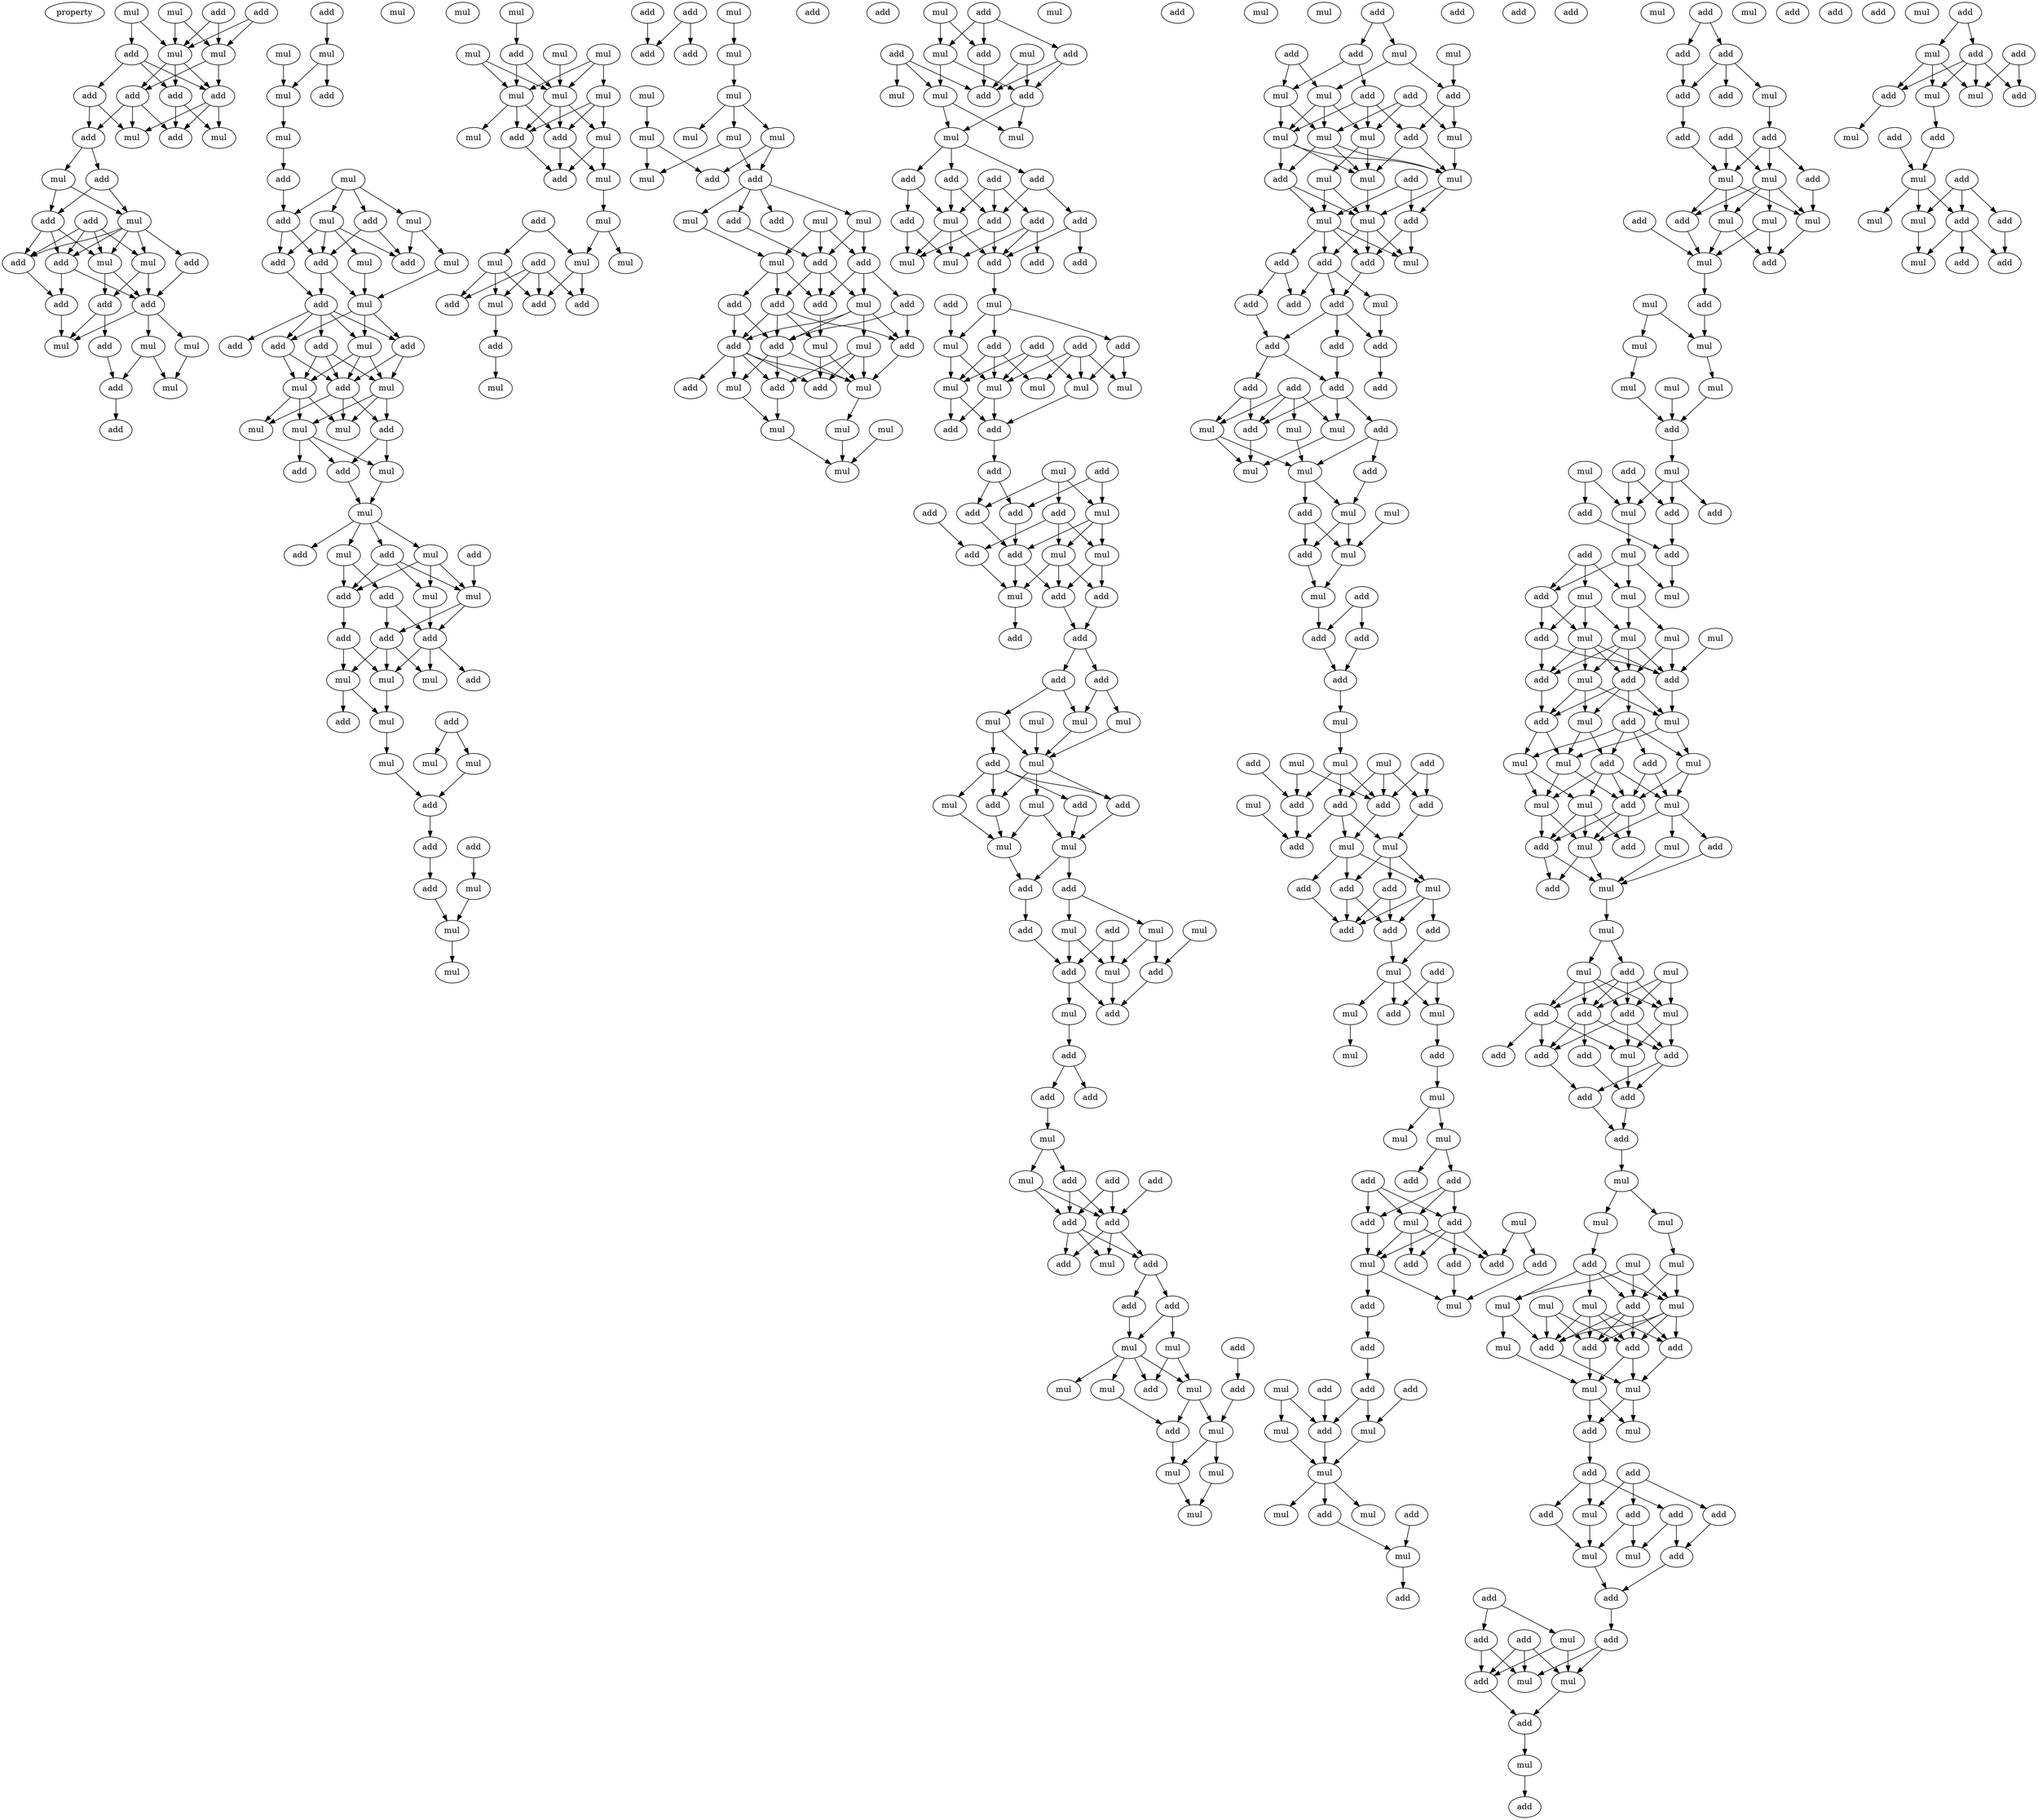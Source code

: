 digraph {
    node [fontcolor=black]
    property [mul=2,lf=1.8]
    0 [ label = mul ];
    1 [ label = mul ];
    2 [ label = add ];
    3 [ label = add ];
    4 [ label = mul ];
    5 [ label = mul ];
    6 [ label = add ];
    7 [ label = add ];
    8 [ label = add ];
    9 [ label = add ];
    10 [ label = add ];
    11 [ label = add ];
    12 [ label = add ];
    13 [ label = mul ];
    14 [ label = mul ];
    15 [ label = mul ];
    16 [ label = add ];
    17 [ label = add ];
    18 [ label = add ];
    19 [ label = mul ];
    20 [ label = mul ];
    21 [ label = mul ];
    22 [ label = add ];
    23 [ label = add ];
    24 [ label = add ];
    25 [ label = add ];
    26 [ label = add ];
    27 [ label = add ];
    28 [ label = mul ];
    29 [ label = mul ];
    30 [ label = mul ];
    31 [ label = add ];
    32 [ label = add ];
    33 [ label = mul ];
    34 [ label = add ];
    35 [ label = add ];
    36 [ label = mul ];
    37 [ label = mul ];
    38 [ label = mul ];
    39 [ label = add ];
    40 [ label = mul ];
    41 [ label = mul ];
    42 [ label = add ];
    43 [ label = mul ];
    44 [ label = add ];
    45 [ label = add ];
    46 [ label = mul ];
    47 [ label = add ];
    48 [ label = add ];
    49 [ label = mul ];
    50 [ label = add ];
    51 [ label = mul ];
    52 [ label = mul ];
    53 [ label = add ];
    54 [ label = add ];
    55 [ label = mul ];
    56 [ label = add ];
    57 [ label = add ];
    58 [ label = add ];
    59 [ label = add ];
    60 [ label = mul ];
    61 [ label = mul ];
    62 [ label = mul ];
    63 [ label = add ];
    64 [ label = mul ];
    65 [ label = mul ];
    66 [ label = add ];
    67 [ label = mul ];
    68 [ label = add ];
    69 [ label = mul ];
    70 [ label = add ];
    71 [ label = add ];
    72 [ label = add ];
    73 [ label = mul ];
    74 [ label = mul ];
    75 [ label = add ];
    76 [ label = mul ];
    77 [ label = add ];
    78 [ label = mul ];
    79 [ label = add ];
    80 [ label = add ];
    81 [ label = add ];
    82 [ label = add ];
    83 [ label = mul ];
    84 [ label = mul ];
    85 [ label = mul ];
    86 [ label = add ];
    87 [ label = add ];
    88 [ label = mul ];
    89 [ label = mul ];
    90 [ label = mul ];
    91 [ label = mul ];
    92 [ label = add ];
    93 [ label = add ];
    94 [ label = mul ];
    95 [ label = mul ];
    96 [ label = add ];
    97 [ label = add ];
    98 [ label = mul ];
    99 [ label = mul ];
    100 [ label = mul ];
    101 [ label = mul ];
    102 [ label = add ];
    103 [ label = mul ];
    104 [ label = mul ];
    105 [ label = mul ];
    106 [ label = mul ];
    107 [ label = mul ];
    108 [ label = mul ];
    109 [ label = add ];
    110 [ label = mul ];
    111 [ label = mul ];
    112 [ label = add ];
    113 [ label = add ];
    114 [ label = mul ];
    115 [ label = add ];
    116 [ label = mul ];
    117 [ label = mul ];
    118 [ label = add ];
    119 [ label = mul ];
    120 [ label = mul ];
    121 [ label = add ];
    122 [ label = add ];
    123 [ label = add ];
    124 [ label = mul ];
    125 [ label = add ];
    126 [ label = add ];
    127 [ label = add ];
    128 [ label = mul ];
    129 [ label = add ];
    130 [ label = add ];
    131 [ label = mul ];
    132 [ label = add ];
    133 [ label = add ];
    134 [ label = mul ];
    135 [ label = mul ];
    136 [ label = mul ];
    137 [ label = mul ];
    138 [ label = mul ];
    139 [ label = mul ];
    140 [ label = mul ];
    141 [ label = mul ];
    142 [ label = add ];
    143 [ label = add ];
    144 [ label = mul ];
    145 [ label = mul ];
    146 [ label = add ];
    147 [ label = add ];
    148 [ label = mul ];
    149 [ label = add ];
    150 [ label = add ];
    151 [ label = mul ];
    152 [ label = add ];
    153 [ label = add ];
    154 [ label = mul ];
    155 [ label = add ];
    156 [ label = add ];
    157 [ label = mul ];
    158 [ label = add ];
    159 [ label = add ];
    160 [ label = add ];
    161 [ label = mul ];
    162 [ label = add ];
    163 [ label = mul ];
    164 [ label = mul ];
    165 [ label = add ];
    166 [ label = add ];
    167 [ label = mul ];
    168 [ label = mul ];
    169 [ label = mul ];
    170 [ label = mul ];
    171 [ label = mul ];
    172 [ label = add ];
    173 [ label = add ];
    174 [ label = add ];
    175 [ label = mul ];
    176 [ label = add ];
    177 [ label = mul ];
    178 [ label = add ];
    179 [ label = add ];
    180 [ label = mul ];
    181 [ label = mul ];
    182 [ label = mul ];
    183 [ label = mul ];
    184 [ label = add ];
    185 [ label = add ];
    186 [ label = add ];
    187 [ label = add ];
    188 [ label = mul ];
    189 [ label = add ];
    190 [ label = add ];
    191 [ label = add ];
    192 [ label = add ];
    193 [ label = add ];
    194 [ label = mul ];
    195 [ label = mul ];
    196 [ label = add ];
    197 [ label = add ];
    198 [ label = mul ];
    199 [ label = add ];
    200 [ label = mul ];
    201 [ label = add ];
    202 [ label = add ];
    203 [ label = add ];
    204 [ label = add ];
    205 [ label = mul ];
    206 [ label = mul ];
    207 [ label = mul ];
    208 [ label = mul ];
    209 [ label = mul ];
    210 [ label = add ];
    211 [ label = add ];
    212 [ label = mul ];
    213 [ label = add ];
    214 [ label = add ];
    215 [ label = add ];
    216 [ label = add ];
    217 [ label = add ];
    218 [ label = mul ];
    219 [ label = add ];
    220 [ label = mul ];
    221 [ label = mul ];
    222 [ label = add ];
    223 [ label = add ];
    224 [ label = mul ];
    225 [ label = add ];
    226 [ label = add ];
    227 [ label = mul ];
    228 [ label = add ];
    229 [ label = add ];
    230 [ label = add ];
    231 [ label = add ];
    232 [ label = mul ];
    233 [ label = mul ];
    234 [ label = mul ];
    235 [ label = mul ];
    236 [ label = add ];
    237 [ label = mul ];
    238 [ label = add ];
    239 [ label = mul ];
    240 [ label = add ];
    241 [ label = mul ];
    242 [ label = add ];
    243 [ label = mul ];
    244 [ label = mul ];
    245 [ label = add ];
    246 [ label = add ];
    247 [ label = mul ];
    248 [ label = add ];
    249 [ label = mul ];
    250 [ label = add ];
    251 [ label = mul ];
    252 [ label = mul ];
    253 [ label = add ];
    254 [ label = add ];
    255 [ label = mul ];
    256 [ label = add ];
    257 [ label = add ];
    258 [ label = add ];
    259 [ label = add ];
    260 [ label = mul ];
    261 [ label = mul ];
    262 [ label = add ];
    263 [ label = add ];
    264 [ label = add ];
    265 [ label = add ];
    266 [ label = add ];
    267 [ label = add ];
    268 [ label = add ];
    269 [ label = mul ];
    270 [ label = add ];
    271 [ label = add ];
    272 [ label = add ];
    273 [ label = mul ];
    274 [ label = mul ];
    275 [ label = add ];
    276 [ label = mul ];
    277 [ label = add ];
    278 [ label = mul ];
    279 [ label = add ];
    280 [ label = mul ];
    281 [ label = mul ];
    282 [ label = add ];
    283 [ label = mul ];
    284 [ label = mul ];
    285 [ label = mul ];
    286 [ label = mul ];
    287 [ label = mul ];
    288 [ label = add ];
    289 [ label = mul ];
    290 [ label = add ];
    291 [ label = add ];
    292 [ label = mul ];
    293 [ label = add ];
    294 [ label = mul ];
    295 [ label = mul ];
    296 [ label = add ];
    297 [ label = add ];
    298 [ label = mul ];
    299 [ label = mul ];
    300 [ label = mul ];
    301 [ label = mul ];
    302 [ label = add ];
    303 [ label = add ];
    304 [ label = mul ];
    305 [ label = mul ];
    306 [ label = mul ];
    307 [ label = add ];
    308 [ label = add ];
    309 [ label = mul ];
    310 [ label = mul ];
    311 [ label = add ];
    312 [ label = mul ];
    313 [ label = add ];
    314 [ label = add ];
    315 [ label = add ];
    316 [ label = add ];
    317 [ label = add ];
    318 [ label = mul ];
    319 [ label = add ];
    320 [ label = add ];
    321 [ label = add ];
    322 [ label = add ];
    323 [ label = add ];
    324 [ label = add ];
    325 [ label = add ];
    326 [ label = add ];
    327 [ label = mul ];
    328 [ label = mul ];
    329 [ label = add ];
    330 [ label = mul ];
    331 [ label = mul ];
    332 [ label = mul ];
    333 [ label = add ];
    334 [ label = mul ];
    335 [ label = add ];
    336 [ label = mul ];
    337 [ label = add ];
    338 [ label = mul ];
    339 [ label = mul ];
    340 [ label = add ];
    341 [ label = add ];
    342 [ label = add ];
    343 [ label = add ];
    344 [ label = add ];
    345 [ label = add ];
    346 [ label = mul ];
    347 [ label = add ];
    348 [ label = mul ];
    349 [ label = add ];
    350 [ label = mul ];
    351 [ label = mul ];
    352 [ label = add ];
    353 [ label = add ];
    354 [ label = add ];
    355 [ label = mul ];
    356 [ label = add ];
    357 [ label = mul ];
    358 [ label = mul ];
    359 [ label = add ];
    360 [ label = add ];
    361 [ label = add ];
    362 [ label = add ];
    363 [ label = mul ];
    364 [ label = add ];
    365 [ label = add ];
    366 [ label = add ];
    367 [ label = mul ];
    368 [ label = add ];
    369 [ label = mul ];
    370 [ label = add ];
    371 [ label = mul ];
    372 [ label = mul ];
    373 [ label = add ];
    374 [ label = mul ];
    375 [ label = mul ];
    376 [ label = mul ];
    377 [ label = add ];
    378 [ label = add ];
    379 [ label = add ];
    380 [ label = mul ];
    381 [ label = add ];
    382 [ label = mul ];
    383 [ label = add ];
    384 [ label = mul ];
    385 [ label = add ];
    386 [ label = add ];
    387 [ label = add ];
    388 [ label = add ];
    389 [ label = mul ];
    390 [ label = add ];
    391 [ label = add ];
    392 [ label = mul ];
    393 [ label = add ];
    394 [ label = add ];
    395 [ label = add ];
    396 [ label = add ];
    397 [ label = mul ];
    398 [ label = mul ];
    399 [ label = mul ];
    400 [ label = add ];
    401 [ label = add ];
    402 [ label = mul ];
    403 [ label = mul ];
    404 [ label = add ];
    405 [ label = mul ];
    406 [ label = add ];
    407 [ label = mul ];
    408 [ label = add ];
    409 [ label = add ];
    410 [ label = add ];
    411 [ label = add ];
    412 [ label = add ];
    413 [ label = mul ];
    414 [ label = add ];
    415 [ label = add ];
    416 [ label = add ];
    417 [ label = mul ];
    418 [ label = mul ];
    419 [ label = add ];
    420 [ label = mul ];
    421 [ label = mul ];
    422 [ label = add ];
    423 [ label = add ];
    424 [ label = mul ];
    425 [ label = add ];
    426 [ label = mul ];
    427 [ label = add ];
    428 [ label = mul ];
    429 [ label = mul ];
    430 [ label = mul ];
    431 [ label = mul ];
    432 [ label = mul ];
    433 [ label = mul ];
    434 [ label = add ];
    435 [ label = mul ];
    436 [ label = add ];
    437 [ label = mul ];
    438 [ label = mul ];
    439 [ label = add ];
    440 [ label = add ];
    441 [ label = add ];
    442 [ label = add ];
    443 [ label = add ];
    444 [ label = mul ];
    445 [ label = mul ];
    446 [ label = add ];
    447 [ label = mul ];
    448 [ label = mul ];
    449 [ label = mul ];
    450 [ label = add ];
    451 [ label = mul ];
    452 [ label = mul ];
    453 [ label = mul ];
    454 [ label = mul ];
    455 [ label = add ];
    456 [ label = add ];
    457 [ label = add ];
    458 [ label = mul ];
    459 [ label = mul ];
    460 [ label = add ];
    461 [ label = add ];
    462 [ label = mul ];
    463 [ label = mul ];
    464 [ label = add ];
    465 [ label = mul ];
    466 [ label = add ];
    467 [ label = mul ];
    468 [ label = add ];
    469 [ label = mul ];
    470 [ label = mul ];
    471 [ label = mul ];
    472 [ label = mul ];
    473 [ label = add ];
    474 [ label = add ];
    475 [ label = add ];
    476 [ label = mul ];
    477 [ label = add ];
    478 [ label = mul ];
    479 [ label = mul ];
    480 [ label = mul ];
    481 [ label = add ];
    482 [ label = mul ];
    483 [ label = add ];
    484 [ label = add ];
    485 [ label = mul ];
    486 [ label = add ];
    487 [ label = add ];
    488 [ label = add ];
    489 [ label = add ];
    490 [ label = add ];
    491 [ label = mul ];
    492 [ label = add ];
    493 [ label = add ];
    494 [ label = add ];
    495 [ label = add ];
    496 [ label = add ];
    497 [ label = mul ];
    498 [ label = mul ];
    499 [ label = mul ];
    500 [ label = mul ];
    501 [ label = add ];
    502 [ label = mul ];
    503 [ label = mul ];
    504 [ label = add ];
    505 [ label = mul ];
    506 [ label = mul ];
    507 [ label = mul ];
    508 [ label = add ];
    509 [ label = mul ];
    510 [ label = add ];
    511 [ label = add ];
    512 [ label = add ];
    513 [ label = mul ];
    514 [ label = mul ];
    515 [ label = add ];
    516 [ label = mul ];
    517 [ label = add ];
    518 [ label = add ];
    519 [ label = add ];
    520 [ label = add ];
    521 [ label = add ];
    522 [ label = add ];
    523 [ label = add ];
    524 [ label = mul ];
    525 [ label = mul ];
    526 [ label = add ];
    527 [ label = mul ];
    528 [ label = add ];
    529 [ label = add ];
    530 [ label = add ];
    531 [ label = mul ];
    532 [ label = add ];
    533 [ label = add ];
    534 [ label = mul ];
    535 [ label = mul ];
    536 [ label = add ];
    537 [ label = add ];
    538 [ label = mul ];
    539 [ label = mul ];
    540 [ label = add ];
    541 [ label = add ];
    542 [ label = add ];
    543 [ label = mul ];
    544 [ label = add ];
    545 [ label = add ];
    546 [ label = mul ];
    547 [ label = mul ];
    548 [ label = add ];
    549 [ label = add ];
    550 [ label = mul ];
    551 [ label = add ];
    552 [ label = add ];
    553 [ label = mul ];
    554 [ label = add ];
    555 [ label = mul ];
    556 [ label = mul ];
    557 [ label = add ];
    558 [ label = mul ];
    559 [ label = add ];
    560 [ label = add ];
    0 -> 4 [ name = 0 ];
    0 -> 6 [ name = 1 ];
    1 -> 4 [ name = 2 ];
    1 -> 5 [ name = 3 ];
    2 -> 4 [ name = 4 ];
    2 -> 5 [ name = 5 ];
    3 -> 4 [ name = 6 ];
    3 -> 5 [ name = 7 ];
    4 -> 8 [ name = 8 ];
    4 -> 9 [ name = 9 ];
    4 -> 10 [ name = 10 ];
    5 -> 8 [ name = 11 ];
    5 -> 10 [ name = 12 ];
    6 -> 7 [ name = 13 ];
    6 -> 9 [ name = 14 ];
    6 -> 10 [ name = 15 ];
    7 -> 12 [ name = 16 ];
    7 -> 14 [ name = 17 ];
    8 -> 11 [ name = 18 ];
    8 -> 12 [ name = 19 ];
    8 -> 14 [ name = 20 ];
    9 -> 11 [ name = 21 ];
    9 -> 13 [ name = 22 ];
    10 -> 11 [ name = 23 ];
    10 -> 13 [ name = 24 ];
    10 -> 14 [ name = 25 ];
    12 -> 15 [ name = 26 ];
    12 -> 16 [ name = 27 ];
    15 -> 17 [ name = 28 ];
    15 -> 19 [ name = 29 ];
    16 -> 17 [ name = 30 ];
    16 -> 19 [ name = 31 ];
    17 -> 20 [ name = 32 ];
    17 -> 22 [ name = 33 ];
    17 -> 24 [ name = 34 ];
    18 -> 20 [ name = 35 ];
    18 -> 21 [ name = 36 ];
    18 -> 22 [ name = 37 ];
    18 -> 24 [ name = 38 ];
    19 -> 20 [ name = 39 ];
    19 -> 21 [ name = 40 ];
    19 -> 22 [ name = 41 ];
    19 -> 23 [ name = 42 ];
    19 -> 24 [ name = 43 ];
    20 -> 25 [ name = 44 ];
    20 -> 27 [ name = 45 ];
    21 -> 25 [ name = 46 ];
    21 -> 27 [ name = 47 ];
    22 -> 25 [ name = 48 ];
    22 -> 26 [ name = 49 ];
    23 -> 25 [ name = 50 ];
    24 -> 26 [ name = 51 ];
    25 -> 28 [ name = 52 ];
    25 -> 29 [ name = 53 ];
    25 -> 30 [ name = 54 ];
    26 -> 28 [ name = 55 ];
    27 -> 28 [ name = 56 ];
    27 -> 31 [ name = 57 ];
    29 -> 32 [ name = 58 ];
    29 -> 33 [ name = 59 ];
    30 -> 33 [ name = 60 ];
    31 -> 32 [ name = 61 ];
    32 -> 34 [ name = 62 ];
    35 -> 37 [ name = 63 ];
    36 -> 38 [ name = 64 ];
    37 -> 38 [ name = 65 ];
    37 -> 39 [ name = 66 ];
    38 -> 40 [ name = 67 ];
    40 -> 42 [ name = 68 ];
    41 -> 43 [ name = 69 ];
    41 -> 44 [ name = 70 ];
    41 -> 45 [ name = 71 ];
    41 -> 46 [ name = 72 ];
    42 -> 44 [ name = 73 ];
    43 -> 49 [ name = 74 ];
    43 -> 50 [ name = 75 ];
    44 -> 47 [ name = 76 ];
    44 -> 48 [ name = 77 ];
    45 -> 48 [ name = 78 ];
    45 -> 50 [ name = 79 ];
    46 -> 47 [ name = 80 ];
    46 -> 48 [ name = 81 ];
    46 -> 50 [ name = 82 ];
    46 -> 51 [ name = 83 ];
    47 -> 53 [ name = 84 ];
    48 -> 52 [ name = 85 ];
    48 -> 53 [ name = 86 ];
    49 -> 52 [ name = 87 ];
    51 -> 52 [ name = 88 ];
    52 -> 54 [ name = 89 ];
    52 -> 55 [ name = 90 ];
    52 -> 56 [ name = 91 ];
    53 -> 54 [ name = 92 ];
    53 -> 55 [ name = 93 ];
    53 -> 56 [ name = 94 ];
    53 -> 57 [ name = 95 ];
    53 -> 58 [ name = 96 ];
    54 -> 59 [ name = 97 ];
    54 -> 60 [ name = 98 ];
    55 -> 59 [ name = 99 ];
    55 -> 60 [ name = 100 ];
    55 -> 61 [ name = 101 ];
    56 -> 59 [ name = 102 ];
    56 -> 61 [ name = 103 ];
    57 -> 59 [ name = 104 ];
    57 -> 60 [ name = 105 ];
    57 -> 61 [ name = 106 ];
    59 -> 62 [ name = 107 ];
    59 -> 63 [ name = 108 ];
    59 -> 64 [ name = 109 ];
    60 -> 63 [ name = 110 ];
    60 -> 64 [ name = 111 ];
    60 -> 65 [ name = 112 ];
    61 -> 62 [ name = 113 ];
    61 -> 64 [ name = 114 ];
    61 -> 65 [ name = 115 ];
    63 -> 67 [ name = 116 ];
    63 -> 68 [ name = 117 ];
    65 -> 66 [ name = 118 ];
    65 -> 67 [ name = 119 ];
    65 -> 68 [ name = 120 ];
    67 -> 69 [ name = 121 ];
    68 -> 69 [ name = 122 ];
    69 -> 71 [ name = 123 ];
    69 -> 72 [ name = 124 ];
    69 -> 73 [ name = 125 ];
    69 -> 74 [ name = 126 ];
    70 -> 76 [ name = 127 ];
    72 -> 76 [ name = 128 ];
    72 -> 77 [ name = 129 ];
    72 -> 78 [ name = 130 ];
    73 -> 76 [ name = 131 ];
    73 -> 77 [ name = 132 ];
    73 -> 78 [ name = 133 ];
    74 -> 75 [ name = 134 ];
    74 -> 77 [ name = 135 ];
    75 -> 79 [ name = 136 ];
    75 -> 80 [ name = 137 ];
    76 -> 79 [ name = 138 ];
    76 -> 80 [ name = 139 ];
    77 -> 81 [ name = 140 ];
    78 -> 79 [ name = 141 ];
    79 -> 82 [ name = 142 ];
    79 -> 84 [ name = 143 ];
    79 -> 85 [ name = 144 ];
    80 -> 83 [ name = 145 ];
    80 -> 84 [ name = 146 ];
    80 -> 85 [ name = 147 ];
    81 -> 83 [ name = 148 ];
    81 -> 84 [ name = 149 ];
    83 -> 87 [ name = 150 ];
    83 -> 88 [ name = 151 ];
    84 -> 88 [ name = 152 ];
    86 -> 89 [ name = 153 ];
    86 -> 90 [ name = 154 ];
    88 -> 91 [ name = 155 ];
    90 -> 92 [ name = 156 ];
    91 -> 92 [ name = 157 ];
    92 -> 93 [ name = 158 ];
    93 -> 97 [ name = 159 ];
    96 -> 98 [ name = 160 ];
    97 -> 99 [ name = 161 ];
    98 -> 99 [ name = 162 ];
    99 -> 101 [ name = 163 ];
    100 -> 102 [ name = 164 ];
    102 -> 106 [ name = 165 ];
    102 -> 107 [ name = 166 ];
    103 -> 107 [ name = 167 ];
    104 -> 106 [ name = 168 ];
    104 -> 107 [ name = 169 ];
    105 -> 106 [ name = 170 ];
    105 -> 107 [ name = 171 ];
    105 -> 108 [ name = 172 ];
    106 -> 109 [ name = 173 ];
    106 -> 111 [ name = 174 ];
    106 -> 112 [ name = 175 ];
    107 -> 109 [ name = 176 ];
    107 -> 110 [ name = 177 ];
    107 -> 112 [ name = 178 ];
    108 -> 109 [ name = 179 ];
    108 -> 110 [ name = 180 ];
    108 -> 112 [ name = 181 ];
    109 -> 113 [ name = 182 ];
    110 -> 113 [ name = 183 ];
    110 -> 114 [ name = 184 ];
    112 -> 113 [ name = 185 ];
    112 -> 114 [ name = 186 ];
    114 -> 116 [ name = 187 ];
    115 -> 117 [ name = 188 ];
    115 -> 119 [ name = 189 ];
    116 -> 117 [ name = 190 ];
    116 -> 120 [ name = 191 ];
    117 -> 122 [ name = 192 ];
    117 -> 123 [ name = 193 ];
    118 -> 121 [ name = 194 ];
    118 -> 122 [ name = 195 ];
    118 -> 123 [ name = 196 ];
    118 -> 124 [ name = 197 ];
    119 -> 121 [ name = 198 ];
    119 -> 122 [ name = 199 ];
    119 -> 124 [ name = 200 ];
    124 -> 125 [ name = 201 ];
    125 -> 128 [ name = 202 ];
    126 -> 129 [ name = 203 ];
    127 -> 129 [ name = 204 ];
    127 -> 130 [ name = 205 ];
    131 -> 134 [ name = 206 ];
    134 -> 136 [ name = 207 ];
    135 -> 139 [ name = 208 ];
    136 -> 137 [ name = 209 ];
    136 -> 138 [ name = 210 ];
    136 -> 140 [ name = 211 ];
    137 -> 141 [ name = 212 ];
    137 -> 142 [ name = 213 ];
    139 -> 141 [ name = 214 ];
    139 -> 143 [ name = 215 ];
    140 -> 142 [ name = 216 ];
    140 -> 143 [ name = 217 ];
    142 -> 144 [ name = 218 ];
    142 -> 145 [ name = 219 ];
    142 -> 146 [ name = 220 ];
    142 -> 147 [ name = 221 ];
    144 -> 151 [ name = 222 ];
    145 -> 149 [ name = 223 ];
    145 -> 150 [ name = 224 ];
    147 -> 149 [ name = 225 ];
    148 -> 149 [ name = 226 ];
    148 -> 150 [ name = 227 ];
    148 -> 151 [ name = 228 ];
    149 -> 152 [ name = 229 ];
    149 -> 153 [ name = 230 ];
    149 -> 154 [ name = 231 ];
    150 -> 153 [ name = 232 ];
    150 -> 154 [ name = 233 ];
    150 -> 155 [ name = 234 ];
    151 -> 152 [ name = 235 ];
    151 -> 153 [ name = 236 ];
    151 -> 156 [ name = 237 ];
    152 -> 158 [ name = 238 ];
    152 -> 159 [ name = 239 ];
    152 -> 160 [ name = 240 ];
    152 -> 161 [ name = 241 ];
    153 -> 161 [ name = 242 ];
    154 -> 157 [ name = 243 ];
    154 -> 158 [ name = 244 ];
    154 -> 159 [ name = 245 ];
    154 -> 160 [ name = 246 ];
    155 -> 158 [ name = 247 ];
    155 -> 159 [ name = 248 ];
    156 -> 158 [ name = 249 ];
    156 -> 160 [ name = 250 ];
    157 -> 163 [ name = 251 ];
    157 -> 165 [ name = 252 ];
    157 -> 166 [ name = 253 ];
    158 -> 163 [ name = 254 ];
    158 -> 164 [ name = 255 ];
    158 -> 166 [ name = 256 ];
    159 -> 163 [ name = 257 ];
    160 -> 162 [ name = 258 ];
    160 -> 163 [ name = 259 ];
    160 -> 164 [ name = 260 ];
    160 -> 165 [ name = 261 ];
    160 -> 166 [ name = 262 ];
    161 -> 163 [ name = 263 ];
    161 -> 165 [ name = 264 ];
    163 -> 167 [ name = 265 ];
    164 -> 168 [ name = 266 ];
    166 -> 168 [ name = 267 ];
    167 -> 170 [ name = 268 ];
    168 -> 170 [ name = 269 ];
    169 -> 170 [ name = 270 ];
    171 -> 173 [ name = 271 ];
    171 -> 175 [ name = 272 ];
    172 -> 173 [ name = 273 ];
    172 -> 174 [ name = 274 ];
    172 -> 175 [ name = 275 ];
    173 -> 178 [ name = 276 ];
    174 -> 178 [ name = 277 ];
    174 -> 179 [ name = 278 ];
    175 -> 179 [ name = 279 ];
    175 -> 181 [ name = 280 ];
    176 -> 178 [ name = 281 ];
    176 -> 180 [ name = 282 ];
    176 -> 181 [ name = 283 ];
    177 -> 178 [ name = 284 ];
    177 -> 179 [ name = 285 ];
    179 -> 182 [ name = 286 ];
    179 -> 183 [ name = 287 ];
    181 -> 182 [ name = 288 ];
    181 -> 183 [ name = 289 ];
    182 -> 185 [ name = 290 ];
    182 -> 186 [ name = 291 ];
    182 -> 187 [ name = 292 ];
    184 -> 188 [ name = 293 ];
    184 -> 190 [ name = 294 ];
    184 -> 191 [ name = 295 ];
    185 -> 189 [ name = 296 ];
    185 -> 190 [ name = 297 ];
    186 -> 188 [ name = 298 ];
    186 -> 190 [ name = 299 ];
    187 -> 188 [ name = 300 ];
    187 -> 192 [ name = 301 ];
    188 -> 194 [ name = 302 ];
    188 -> 195 [ name = 303 ];
    188 -> 196 [ name = 304 ];
    189 -> 196 [ name = 305 ];
    189 -> 197 [ name = 306 ];
    190 -> 195 [ name = 307 ];
    190 -> 196 [ name = 308 ];
    191 -> 193 [ name = 309 ];
    191 -> 194 [ name = 310 ];
    191 -> 196 [ name = 311 ];
    192 -> 194 [ name = 312 ];
    192 -> 195 [ name = 313 ];
    196 -> 198 [ name = 314 ];
    198 -> 200 [ name = 315 ];
    198 -> 202 [ name = 316 ];
    198 -> 204 [ name = 317 ];
    199 -> 200 [ name = 318 ];
    200 -> 205 [ name = 319 ];
    200 -> 207 [ name = 320 ];
    201 -> 206 [ name = 321 ];
    201 -> 207 [ name = 322 ];
    201 -> 208 [ name = 323 ];
    201 -> 209 [ name = 324 ];
    202 -> 208 [ name = 325 ];
    202 -> 209 [ name = 326 ];
    203 -> 205 [ name = 327 ];
    203 -> 207 [ name = 328 ];
    203 -> 209 [ name = 329 ];
    204 -> 205 [ name = 330 ];
    204 -> 206 [ name = 331 ];
    204 -> 207 [ name = 332 ];
    205 -> 210 [ name = 333 ];
    205 -> 211 [ name = 334 ];
    207 -> 210 [ name = 335 ];
    207 -> 211 [ name = 336 ];
    209 -> 210 [ name = 337 ];
    210 -> 213 [ name = 338 ];
    212 -> 216 [ name = 339 ];
    212 -> 218 [ name = 340 ];
    212 -> 219 [ name = 341 ];
    213 -> 215 [ name = 342 ];
    213 -> 219 [ name = 343 ];
    214 -> 215 [ name = 344 ];
    214 -> 218 [ name = 345 ];
    215 -> 223 [ name = 346 ];
    216 -> 220 [ name = 347 ];
    216 -> 221 [ name = 348 ];
    216 -> 222 [ name = 349 ];
    217 -> 222 [ name = 350 ];
    218 -> 220 [ name = 351 ];
    218 -> 221 [ name = 352 ];
    218 -> 223 [ name = 353 ];
    219 -> 223 [ name = 354 ];
    220 -> 225 [ name = 355 ];
    220 -> 226 [ name = 356 ];
    220 -> 227 [ name = 357 ];
    221 -> 225 [ name = 358 ];
    221 -> 226 [ name = 359 ];
    222 -> 227 [ name = 360 ];
    223 -> 225 [ name = 361 ];
    223 -> 227 [ name = 362 ];
    225 -> 229 [ name = 363 ];
    226 -> 229 [ name = 364 ];
    227 -> 228 [ name = 365 ];
    229 -> 230 [ name = 366 ];
    229 -> 231 [ name = 367 ];
    230 -> 232 [ name = 368 ];
    230 -> 235 [ name = 369 ];
    231 -> 233 [ name = 370 ];
    231 -> 235 [ name = 371 ];
    232 -> 236 [ name = 372 ];
    232 -> 237 [ name = 373 ];
    233 -> 237 [ name = 374 ];
    234 -> 237 [ name = 375 ];
    235 -> 237 [ name = 376 ];
    236 -> 238 [ name = 377 ];
    236 -> 240 [ name = 378 ];
    236 -> 241 [ name = 379 ];
    236 -> 242 [ name = 380 ];
    237 -> 238 [ name = 381 ];
    237 -> 239 [ name = 382 ];
    237 -> 242 [ name = 383 ];
    238 -> 244 [ name = 384 ];
    239 -> 243 [ name = 385 ];
    239 -> 244 [ name = 386 ];
    240 -> 244 [ name = 387 ];
    241 -> 243 [ name = 388 ];
    242 -> 243 [ name = 389 ];
    243 -> 245 [ name = 390 ];
    244 -> 245 [ name = 391 ];
    244 -> 246 [ name = 392 ];
    245 -> 248 [ name = 393 ];
    246 -> 247 [ name = 394 ];
    246 -> 249 [ name = 395 ];
    247 -> 252 [ name = 396 ];
    247 -> 253 [ name = 397 ];
    248 -> 253 [ name = 398 ];
    249 -> 252 [ name = 399 ];
    249 -> 254 [ name = 400 ];
    250 -> 252 [ name = 401 ];
    250 -> 253 [ name = 402 ];
    251 -> 254 [ name = 403 ];
    252 -> 256 [ name = 404 ];
    253 -> 255 [ name = 405 ];
    253 -> 256 [ name = 406 ];
    254 -> 256 [ name = 407 ];
    255 -> 257 [ name = 408 ];
    257 -> 258 [ name = 409 ];
    257 -> 259 [ name = 410 ];
    258 -> 260 [ name = 411 ];
    260 -> 261 [ name = 412 ];
    260 -> 264 [ name = 413 ];
    261 -> 265 [ name = 414 ];
    261 -> 266 [ name = 415 ];
    262 -> 266 [ name = 416 ];
    263 -> 265 [ name = 417 ];
    263 -> 266 [ name = 418 ];
    264 -> 265 [ name = 419 ];
    264 -> 266 [ name = 420 ];
    265 -> 267 [ name = 421 ];
    265 -> 268 [ name = 422 ];
    265 -> 269 [ name = 423 ];
    266 -> 267 [ name = 424 ];
    266 -> 268 [ name = 425 ];
    266 -> 269 [ name = 426 ];
    267 -> 271 [ name = 427 ];
    267 -> 272 [ name = 428 ];
    271 -> 273 [ name = 429 ];
    271 -> 274 [ name = 430 ];
    272 -> 273 [ name = 431 ];
    273 -> 276 [ name = 432 ];
    273 -> 278 [ name = 433 ];
    273 -> 279 [ name = 434 ];
    273 -> 280 [ name = 435 ];
    274 -> 278 [ name = 436 ];
    274 -> 279 [ name = 437 ];
    275 -> 277 [ name = 438 ];
    276 -> 282 [ name = 439 ];
    277 -> 281 [ name = 440 ];
    278 -> 281 [ name = 441 ];
    278 -> 282 [ name = 442 ];
    281 -> 283 [ name = 443 ];
    281 -> 285 [ name = 444 ];
    282 -> 283 [ name = 445 ];
    283 -> 286 [ name = 446 ];
    285 -> 286 [ name = 447 ];
    288 -> 289 [ name = 448 ];
    288 -> 291 [ name = 449 ];
    289 -> 294 [ name = 450 ];
    289 -> 296 [ name = 451 ];
    290 -> 294 [ name = 452 ];
    290 -> 295 [ name = 453 ];
    291 -> 295 [ name = 454 ];
    291 -> 297 [ name = 455 ];
    292 -> 296 [ name = 456 ];
    293 -> 299 [ name = 457 ];
    293 -> 300 [ name = 458 ];
    293 -> 301 [ name = 459 ];
    294 -> 298 [ name = 460 ];
    294 -> 299 [ name = 461 ];
    294 -> 301 [ name = 462 ];
    295 -> 298 [ name = 463 ];
    295 -> 299 [ name = 464 ];
    296 -> 300 [ name = 465 ];
    296 -> 302 [ name = 466 ];
    297 -> 298 [ name = 467 ];
    297 -> 301 [ name = 468 ];
    297 -> 302 [ name = 469 ];
    298 -> 304 [ name = 470 ];
    298 -> 306 [ name = 471 ];
    298 -> 307 [ name = 472 ];
    299 -> 304 [ name = 473 ];
    299 -> 306 [ name = 474 ];
    299 -> 307 [ name = 475 ];
    300 -> 304 [ name = 476 ];
    301 -> 305 [ name = 477 ];
    301 -> 306 [ name = 478 ];
    302 -> 304 [ name = 479 ];
    302 -> 306 [ name = 480 ];
    303 -> 308 [ name = 481 ];
    303 -> 310 [ name = 482 ];
    304 -> 308 [ name = 483 ];
    304 -> 309 [ name = 484 ];
    305 -> 309 [ name = 485 ];
    305 -> 310 [ name = 486 ];
    306 -> 309 [ name = 487 ];
    307 -> 309 [ name = 488 ];
    307 -> 310 [ name = 489 ];
    308 -> 312 [ name = 490 ];
    308 -> 313 [ name = 491 ];
    309 -> 312 [ name = 492 ];
    309 -> 313 [ name = 493 ];
    309 -> 314 [ name = 494 ];
    310 -> 311 [ name = 495 ];
    310 -> 312 [ name = 496 ];
    310 -> 313 [ name = 497 ];
    310 -> 314 [ name = 498 ];
    311 -> 315 [ name = 499 ];
    311 -> 316 [ name = 500 ];
    313 -> 317 [ name = 501 ];
    314 -> 315 [ name = 502 ];
    314 -> 317 [ name = 503 ];
    314 -> 318 [ name = 504 ];
    316 -> 319 [ name = 505 ];
    317 -> 319 [ name = 506 ];
    317 -> 320 [ name = 507 ];
    317 -> 321 [ name = 508 ];
    318 -> 320 [ name = 509 ];
    319 -> 323 [ name = 510 ];
    319 -> 325 [ name = 511 ];
    320 -> 324 [ name = 512 ];
    321 -> 325 [ name = 513 ];
    322 -> 327 [ name = 514 ];
    322 -> 328 [ name = 515 ];
    322 -> 329 [ name = 516 ];
    322 -> 330 [ name = 517 ];
    323 -> 329 [ name = 518 ];
    323 -> 330 [ name = 519 ];
    325 -> 326 [ name = 520 ];
    325 -> 327 [ name = 521 ];
    325 -> 329 [ name = 522 ];
    326 -> 332 [ name = 523 ];
    326 -> 333 [ name = 524 ];
    327 -> 331 [ name = 525 ];
    328 -> 332 [ name = 526 ];
    329 -> 331 [ name = 527 ];
    330 -> 331 [ name = 528 ];
    330 -> 332 [ name = 529 ];
    332 -> 334 [ name = 530 ];
    332 -> 335 [ name = 531 ];
    333 -> 334 [ name = 532 ];
    334 -> 337 [ name = 533 ];
    334 -> 338 [ name = 534 ];
    335 -> 337 [ name = 535 ];
    335 -> 338 [ name = 536 ];
    336 -> 338 [ name = 537 ];
    337 -> 339 [ name = 538 ];
    338 -> 339 [ name = 539 ];
    339 -> 341 [ name = 540 ];
    340 -> 341 [ name = 541 ];
    340 -> 342 [ name = 542 ];
    341 -> 343 [ name = 543 ];
    342 -> 343 [ name = 544 ];
    343 -> 346 [ name = 545 ];
    346 -> 350 [ name = 546 ];
    347 -> 352 [ name = 547 ];
    348 -> 353 [ name = 548 ];
    348 -> 354 [ name = 549 ];
    348 -> 356 [ name = 550 ];
    349 -> 353 [ name = 551 ];
    349 -> 354 [ name = 552 ];
    350 -> 352 [ name = 553 ];
    350 -> 353 [ name = 554 ];
    350 -> 356 [ name = 555 ];
    351 -> 352 [ name = 556 ];
    351 -> 353 [ name = 557 ];
    352 -> 359 [ name = 558 ];
    353 -> 357 [ name = 559 ];
    354 -> 358 [ name = 560 ];
    355 -> 359 [ name = 561 ];
    356 -> 357 [ name = 562 ];
    356 -> 358 [ name = 563 ];
    356 -> 359 [ name = 564 ];
    357 -> 360 [ name = 565 ];
    357 -> 361 [ name = 566 ];
    357 -> 363 [ name = 567 ];
    358 -> 360 [ name = 568 ];
    358 -> 362 [ name = 569 ];
    358 -> 363 [ name = 570 ];
    360 -> 364 [ name = 571 ];
    360 -> 365 [ name = 572 ];
    361 -> 364 [ name = 573 ];
    362 -> 364 [ name = 574 ];
    362 -> 365 [ name = 575 ];
    363 -> 364 [ name = 576 ];
    363 -> 365 [ name = 577 ];
    363 -> 366 [ name = 578 ];
    365 -> 367 [ name = 579 ];
    366 -> 367 [ name = 580 ];
    367 -> 369 [ name = 581 ];
    367 -> 370 [ name = 582 ];
    367 -> 371 [ name = 583 ];
    368 -> 370 [ name = 584 ];
    368 -> 371 [ name = 585 ];
    369 -> 372 [ name = 586 ];
    371 -> 373 [ name = 587 ];
    373 -> 374 [ name = 588 ];
    374 -> 375 [ name = 589 ];
    374 -> 376 [ name = 590 ];
    376 -> 377 [ name = 591 ];
    376 -> 378 [ name = 592 ];
    378 -> 381 [ name = 593 ];
    378 -> 382 [ name = 594 ];
    378 -> 383 [ name = 595 ];
    379 -> 381 [ name = 596 ];
    379 -> 382 [ name = 597 ];
    379 -> 383 [ name = 598 ];
    380 -> 385 [ name = 599 ];
    380 -> 387 [ name = 600 ];
    381 -> 384 [ name = 601 ];
    382 -> 384 [ name = 602 ];
    382 -> 385 [ name = 603 ];
    382 -> 386 [ name = 604 ];
    383 -> 384 [ name = 605 ];
    383 -> 385 [ name = 606 ];
    383 -> 386 [ name = 607 ];
    383 -> 388 [ name = 608 ];
    384 -> 389 [ name = 609 ];
    384 -> 390 [ name = 610 ];
    387 -> 389 [ name = 611 ];
    388 -> 389 [ name = 612 ];
    390 -> 391 [ name = 613 ];
    391 -> 394 [ name = 614 ];
    392 -> 396 [ name = 615 ];
    392 -> 397 [ name = 616 ];
    393 -> 396 [ name = 617 ];
    394 -> 396 [ name = 618 ];
    394 -> 398 [ name = 619 ];
    395 -> 398 [ name = 620 ];
    396 -> 399 [ name = 621 ];
    397 -> 399 [ name = 622 ];
    398 -> 399 [ name = 623 ];
    399 -> 402 [ name = 624 ];
    399 -> 403 [ name = 625 ];
    399 -> 404 [ name = 626 ];
    400 -> 405 [ name = 627 ];
    404 -> 405 [ name = 628 ];
    405 -> 406 [ name = 629 ];
    408 -> 409 [ name = 630 ];
    408 -> 410 [ name = 631 ];
    409 -> 411 [ name = 632 ];
    410 -> 411 [ name = 633 ];
    410 -> 412 [ name = 634 ];
    410 -> 413 [ name = 635 ];
    411 -> 414 [ name = 636 ];
    413 -> 416 [ name = 637 ];
    414 -> 417 [ name = 638 ];
    415 -> 417 [ name = 639 ];
    415 -> 418 [ name = 640 ];
    416 -> 417 [ name = 641 ];
    416 -> 418 [ name = 642 ];
    416 -> 419 [ name = 643 ];
    417 -> 420 [ name = 644 ];
    417 -> 421 [ name = 645 ];
    417 -> 422 [ name = 646 ];
    418 -> 420 [ name = 647 ];
    418 -> 421 [ name = 648 ];
    418 -> 422 [ name = 649 ];
    418 -> 424 [ name = 650 ];
    419 -> 421 [ name = 651 ];
    420 -> 425 [ name = 652 ];
    420 -> 426 [ name = 653 ];
    421 -> 425 [ name = 654 ];
    422 -> 426 [ name = 655 ];
    423 -> 426 [ name = 656 ];
    424 -> 425 [ name = 657 ];
    424 -> 426 [ name = 658 ];
    426 -> 427 [ name = 659 ];
    427 -> 430 [ name = 660 ];
    428 -> 429 [ name = 661 ];
    428 -> 430 [ name = 662 ];
    429 -> 431 [ name = 663 ];
    430 -> 433 [ name = 664 ];
    431 -> 434 [ name = 665 ];
    432 -> 434 [ name = 666 ];
    433 -> 434 [ name = 667 ];
    434 -> 437 [ name = 668 ];
    435 -> 438 [ name = 669 ];
    435 -> 441 [ name = 670 ];
    436 -> 438 [ name = 671 ];
    436 -> 439 [ name = 672 ];
    437 -> 438 [ name = 673 ];
    437 -> 439 [ name = 674 ];
    437 -> 440 [ name = 675 ];
    438 -> 444 [ name = 676 ];
    439 -> 443 [ name = 677 ];
    441 -> 443 [ name = 678 ];
    442 -> 446 [ name = 679 ];
    442 -> 447 [ name = 680 ];
    442 -> 448 [ name = 681 ];
    443 -> 449 [ name = 682 ];
    444 -> 446 [ name = 683 ];
    444 -> 448 [ name = 684 ];
    444 -> 449 [ name = 685 ];
    446 -> 450 [ name = 686 ];
    446 -> 451 [ name = 687 ];
    447 -> 450 [ name = 688 ];
    447 -> 451 [ name = 689 ];
    447 -> 454 [ name = 690 ];
    448 -> 452 [ name = 691 ];
    448 -> 454 [ name = 692 ];
    450 -> 456 [ name = 693 ];
    450 -> 457 [ name = 694 ];
    451 -> 455 [ name = 695 ];
    451 -> 456 [ name = 696 ];
    451 -> 457 [ name = 697 ];
    451 -> 458 [ name = 698 ];
    452 -> 455 [ name = 699 ];
    452 -> 456 [ name = 700 ];
    453 -> 456 [ name = 701 ];
    454 -> 455 [ name = 702 ];
    454 -> 456 [ name = 703 ];
    454 -> 457 [ name = 704 ];
    454 -> 458 [ name = 705 ];
    455 -> 459 [ name = 706 ];
    455 -> 460 [ name = 707 ];
    455 -> 461 [ name = 708 ];
    455 -> 462 [ name = 709 ];
    456 -> 459 [ name = 710 ];
    457 -> 460 [ name = 711 ];
    458 -> 459 [ name = 712 ];
    458 -> 460 [ name = 713 ];
    458 -> 462 [ name = 714 ];
    459 -> 463 [ name = 715 ];
    459 -> 467 [ name = 716 ];
    460 -> 463 [ name = 717 ];
    460 -> 465 [ name = 718 ];
    461 -> 464 [ name = 719 ];
    461 -> 465 [ name = 720 ];
    461 -> 466 [ name = 721 ];
    461 -> 467 [ name = 722 ];
    462 -> 463 [ name = 723 ];
    462 -> 466 [ name = 724 ];
    463 -> 468 [ name = 725 ];
    463 -> 469 [ name = 726 ];
    464 -> 468 [ name = 727 ];
    464 -> 471 [ name = 728 ];
    465 -> 469 [ name = 729 ];
    465 -> 470 [ name = 730 ];
    466 -> 468 [ name = 731 ];
    466 -> 469 [ name = 732 ];
    466 -> 470 [ name = 733 ];
    466 -> 471 [ name = 734 ];
    467 -> 468 [ name = 735 ];
    467 -> 471 [ name = 736 ];
    468 -> 472 [ name = 737 ];
    468 -> 474 [ name = 738 ];
    468 -> 475 [ name = 739 ];
    469 -> 472 [ name = 740 ];
    469 -> 474 [ name = 741 ];
    470 -> 472 [ name = 742 ];
    470 -> 474 [ name = 743 ];
    470 -> 475 [ name = 744 ];
    471 -> 472 [ name = 745 ];
    471 -> 473 [ name = 746 ];
    471 -> 476 [ name = 747 ];
    472 -> 477 [ name = 748 ];
    472 -> 478 [ name = 749 ];
    473 -> 478 [ name = 750 ];
    474 -> 477 [ name = 751 ];
    474 -> 478 [ name = 752 ];
    476 -> 478 [ name = 753 ];
    478 -> 479 [ name = 754 ];
    479 -> 480 [ name = 755 ];
    479 -> 481 [ name = 756 ];
    480 -> 483 [ name = 757 ];
    480 -> 484 [ name = 758 ];
    480 -> 485 [ name = 759 ];
    480 -> 486 [ name = 760 ];
    481 -> 483 [ name = 761 ];
    481 -> 484 [ name = 762 ];
    481 -> 485 [ name = 763 ];
    481 -> 486 [ name = 764 ];
    482 -> 484 [ name = 765 ];
    482 -> 485 [ name = 766 ];
    482 -> 486 [ name = 767 ];
    483 -> 488 [ name = 768 ];
    483 -> 490 [ name = 769 ];
    483 -> 491 [ name = 770 ];
    484 -> 489 [ name = 771 ];
    484 -> 490 [ name = 772 ];
    484 -> 491 [ name = 773 ];
    485 -> 489 [ name = 774 ];
    485 -> 491 [ name = 775 ];
    486 -> 487 [ name = 776 ];
    486 -> 489 [ name = 777 ];
    486 -> 490 [ name = 778 ];
    487 -> 493 [ name = 779 ];
    489 -> 492 [ name = 780 ];
    489 -> 493 [ name = 781 ];
    490 -> 492 [ name = 782 ];
    491 -> 493 [ name = 783 ];
    492 -> 495 [ name = 784 ];
    493 -> 495 [ name = 785 ];
    495 -> 497 [ name = 786 ];
    497 -> 498 [ name = 787 ];
    497 -> 499 [ name = 788 ];
    498 -> 501 [ name = 789 ];
    499 -> 500 [ name = 790 ];
    500 -> 503 [ name = 791 ];
    500 -> 504 [ name = 792 ];
    501 -> 503 [ name = 793 ];
    501 -> 504 [ name = 794 ];
    501 -> 506 [ name = 795 ];
    501 -> 507 [ name = 796 ];
    502 -> 503 [ name = 797 ];
    502 -> 504 [ name = 798 ];
    502 -> 506 [ name = 799 ];
    503 -> 508 [ name = 800 ];
    503 -> 510 [ name = 801 ];
    503 -> 511 [ name = 802 ];
    503 -> 512 [ name = 803 ];
    504 -> 508 [ name = 804 ];
    504 -> 510 [ name = 805 ];
    504 -> 511 [ name = 806 ];
    504 -> 512 [ name = 807 ];
    505 -> 510 [ name = 808 ];
    505 -> 511 [ name = 809 ];
    505 -> 512 [ name = 810 ];
    506 -> 509 [ name = 811 ];
    506 -> 512 [ name = 812 ];
    507 -> 508 [ name = 813 ];
    507 -> 510 [ name = 814 ];
    507 -> 511 [ name = 815 ];
    507 -> 512 [ name = 816 ];
    508 -> 514 [ name = 817 ];
    509 -> 513 [ name = 818 ];
    510 -> 513 [ name = 819 ];
    511 -> 513 [ name = 820 ];
    511 -> 514 [ name = 821 ];
    512 -> 514 [ name = 822 ];
    513 -> 515 [ name = 823 ];
    513 -> 516 [ name = 824 ];
    514 -> 515 [ name = 825 ];
    514 -> 516 [ name = 826 ];
    515 -> 519 [ name = 827 ];
    518 -> 520 [ name = 828 ];
    518 -> 521 [ name = 829 ];
    518 -> 524 [ name = 830 ];
    519 -> 522 [ name = 831 ];
    519 -> 523 [ name = 832 ];
    519 -> 524 [ name = 833 ];
    520 -> 526 [ name = 834 ];
    521 -> 525 [ name = 835 ];
    521 -> 527 [ name = 836 ];
    522 -> 526 [ name = 837 ];
    522 -> 527 [ name = 838 ];
    523 -> 525 [ name = 839 ];
    524 -> 525 [ name = 840 ];
    525 -> 528 [ name = 841 ];
    526 -> 528 [ name = 842 ];
    528 -> 530 [ name = 843 ];
    529 -> 531 [ name = 844 ];
    529 -> 532 [ name = 845 ];
    530 -> 534 [ name = 846 ];
    530 -> 535 [ name = 847 ];
    531 -> 534 [ name = 848 ];
    531 -> 536 [ name = 849 ];
    532 -> 535 [ name = 850 ];
    532 -> 536 [ name = 851 ];
    533 -> 534 [ name = 852 ];
    533 -> 535 [ name = 853 ];
    533 -> 536 [ name = 854 ];
    534 -> 537 [ name = 855 ];
    536 -> 537 [ name = 856 ];
    537 -> 539 [ name = 857 ];
    539 -> 540 [ name = 858 ];
    541 -> 542 [ name = 859 ];
    541 -> 543 [ name = 860 ];
    542 -> 545 [ name = 861 ];
    542 -> 546 [ name = 862 ];
    542 -> 547 [ name = 863 ];
    542 -> 548 [ name = 864 ];
    543 -> 545 [ name = 865 ];
    543 -> 546 [ name = 866 ];
    543 -> 547 [ name = 867 ];
    544 -> 546 [ name = 868 ];
    544 -> 548 [ name = 869 ];
    545 -> 550 [ name = 870 ];
    547 -> 549 [ name = 871 ];
    549 -> 553 [ name = 872 ];
    551 -> 553 [ name = 873 ];
    552 -> 554 [ name = 874 ];
    552 -> 556 [ name = 875 ];
    552 -> 557 [ name = 876 ];
    553 -> 555 [ name = 877 ];
    553 -> 556 [ name = 878 ];
    553 -> 557 [ name = 879 ];
    554 -> 559 [ name = 880 ];
    556 -> 558 [ name = 881 ];
    557 -> 558 [ name = 882 ];
    557 -> 559 [ name = 883 ];
    557 -> 560 [ name = 884 ];
}
